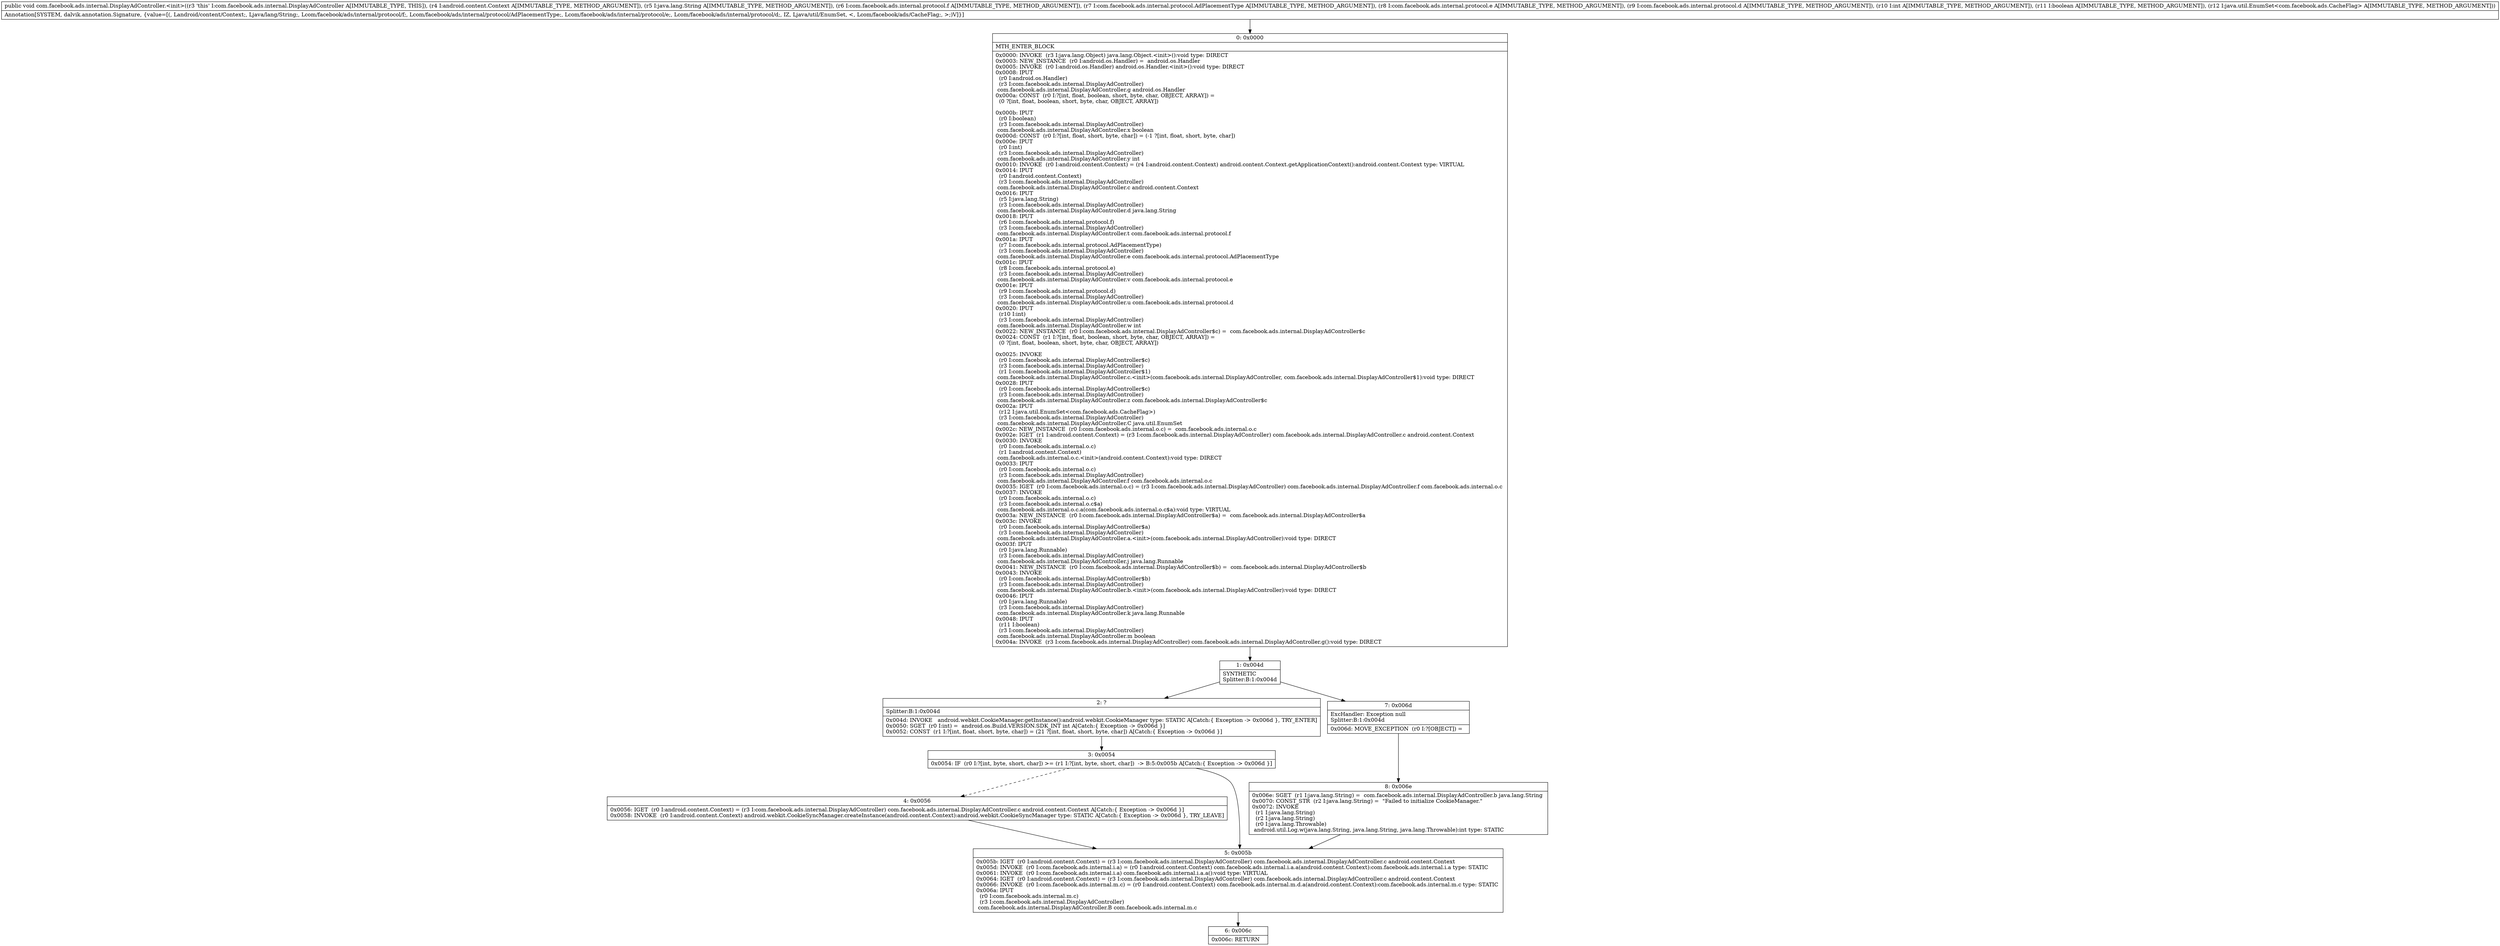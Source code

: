 digraph "CFG forcom.facebook.ads.internal.DisplayAdController.\<init\>(Landroid\/content\/Context;Ljava\/lang\/String;Lcom\/facebook\/ads\/internal\/protocol\/f;Lcom\/facebook\/ads\/internal\/protocol\/AdPlacementType;Lcom\/facebook\/ads\/internal\/protocol\/e;Lcom\/facebook\/ads\/internal\/protocol\/d;IZLjava\/util\/EnumSet;)V" {
Node_0 [shape=record,label="{0\:\ 0x0000|MTH_ENTER_BLOCK\l|0x0000: INVOKE  (r3 I:java.lang.Object) java.lang.Object.\<init\>():void type: DIRECT \l0x0003: NEW_INSTANCE  (r0 I:android.os.Handler) =  android.os.Handler \l0x0005: INVOKE  (r0 I:android.os.Handler) android.os.Handler.\<init\>():void type: DIRECT \l0x0008: IPUT  \l  (r0 I:android.os.Handler)\l  (r3 I:com.facebook.ads.internal.DisplayAdController)\l com.facebook.ads.internal.DisplayAdController.g android.os.Handler \l0x000a: CONST  (r0 I:?[int, float, boolean, short, byte, char, OBJECT, ARRAY]) = \l  (0 ?[int, float, boolean, short, byte, char, OBJECT, ARRAY])\l \l0x000b: IPUT  \l  (r0 I:boolean)\l  (r3 I:com.facebook.ads.internal.DisplayAdController)\l com.facebook.ads.internal.DisplayAdController.x boolean \l0x000d: CONST  (r0 I:?[int, float, short, byte, char]) = (\-1 ?[int, float, short, byte, char]) \l0x000e: IPUT  \l  (r0 I:int)\l  (r3 I:com.facebook.ads.internal.DisplayAdController)\l com.facebook.ads.internal.DisplayAdController.y int \l0x0010: INVOKE  (r0 I:android.content.Context) = (r4 I:android.content.Context) android.content.Context.getApplicationContext():android.content.Context type: VIRTUAL \l0x0014: IPUT  \l  (r0 I:android.content.Context)\l  (r3 I:com.facebook.ads.internal.DisplayAdController)\l com.facebook.ads.internal.DisplayAdController.c android.content.Context \l0x0016: IPUT  \l  (r5 I:java.lang.String)\l  (r3 I:com.facebook.ads.internal.DisplayAdController)\l com.facebook.ads.internal.DisplayAdController.d java.lang.String \l0x0018: IPUT  \l  (r6 I:com.facebook.ads.internal.protocol.f)\l  (r3 I:com.facebook.ads.internal.DisplayAdController)\l com.facebook.ads.internal.DisplayAdController.t com.facebook.ads.internal.protocol.f \l0x001a: IPUT  \l  (r7 I:com.facebook.ads.internal.protocol.AdPlacementType)\l  (r3 I:com.facebook.ads.internal.DisplayAdController)\l com.facebook.ads.internal.DisplayAdController.e com.facebook.ads.internal.protocol.AdPlacementType \l0x001c: IPUT  \l  (r8 I:com.facebook.ads.internal.protocol.e)\l  (r3 I:com.facebook.ads.internal.DisplayAdController)\l com.facebook.ads.internal.DisplayAdController.v com.facebook.ads.internal.protocol.e \l0x001e: IPUT  \l  (r9 I:com.facebook.ads.internal.protocol.d)\l  (r3 I:com.facebook.ads.internal.DisplayAdController)\l com.facebook.ads.internal.DisplayAdController.u com.facebook.ads.internal.protocol.d \l0x0020: IPUT  \l  (r10 I:int)\l  (r3 I:com.facebook.ads.internal.DisplayAdController)\l com.facebook.ads.internal.DisplayAdController.w int \l0x0022: NEW_INSTANCE  (r0 I:com.facebook.ads.internal.DisplayAdController$c) =  com.facebook.ads.internal.DisplayAdController$c \l0x0024: CONST  (r1 I:?[int, float, boolean, short, byte, char, OBJECT, ARRAY]) = \l  (0 ?[int, float, boolean, short, byte, char, OBJECT, ARRAY])\l \l0x0025: INVOKE  \l  (r0 I:com.facebook.ads.internal.DisplayAdController$c)\l  (r3 I:com.facebook.ads.internal.DisplayAdController)\l  (r1 I:com.facebook.ads.internal.DisplayAdController$1)\l com.facebook.ads.internal.DisplayAdController.c.\<init\>(com.facebook.ads.internal.DisplayAdController, com.facebook.ads.internal.DisplayAdController$1):void type: DIRECT \l0x0028: IPUT  \l  (r0 I:com.facebook.ads.internal.DisplayAdController$c)\l  (r3 I:com.facebook.ads.internal.DisplayAdController)\l com.facebook.ads.internal.DisplayAdController.z com.facebook.ads.internal.DisplayAdController$c \l0x002a: IPUT  \l  (r12 I:java.util.EnumSet\<com.facebook.ads.CacheFlag\>)\l  (r3 I:com.facebook.ads.internal.DisplayAdController)\l com.facebook.ads.internal.DisplayAdController.C java.util.EnumSet \l0x002c: NEW_INSTANCE  (r0 I:com.facebook.ads.internal.o.c) =  com.facebook.ads.internal.o.c \l0x002e: IGET  (r1 I:android.content.Context) = (r3 I:com.facebook.ads.internal.DisplayAdController) com.facebook.ads.internal.DisplayAdController.c android.content.Context \l0x0030: INVOKE  \l  (r0 I:com.facebook.ads.internal.o.c)\l  (r1 I:android.content.Context)\l com.facebook.ads.internal.o.c.\<init\>(android.content.Context):void type: DIRECT \l0x0033: IPUT  \l  (r0 I:com.facebook.ads.internal.o.c)\l  (r3 I:com.facebook.ads.internal.DisplayAdController)\l com.facebook.ads.internal.DisplayAdController.f com.facebook.ads.internal.o.c \l0x0035: IGET  (r0 I:com.facebook.ads.internal.o.c) = (r3 I:com.facebook.ads.internal.DisplayAdController) com.facebook.ads.internal.DisplayAdController.f com.facebook.ads.internal.o.c \l0x0037: INVOKE  \l  (r0 I:com.facebook.ads.internal.o.c)\l  (r3 I:com.facebook.ads.internal.o.c$a)\l com.facebook.ads.internal.o.c.a(com.facebook.ads.internal.o.c$a):void type: VIRTUAL \l0x003a: NEW_INSTANCE  (r0 I:com.facebook.ads.internal.DisplayAdController$a) =  com.facebook.ads.internal.DisplayAdController$a \l0x003c: INVOKE  \l  (r0 I:com.facebook.ads.internal.DisplayAdController$a)\l  (r3 I:com.facebook.ads.internal.DisplayAdController)\l com.facebook.ads.internal.DisplayAdController.a.\<init\>(com.facebook.ads.internal.DisplayAdController):void type: DIRECT \l0x003f: IPUT  \l  (r0 I:java.lang.Runnable)\l  (r3 I:com.facebook.ads.internal.DisplayAdController)\l com.facebook.ads.internal.DisplayAdController.j java.lang.Runnable \l0x0041: NEW_INSTANCE  (r0 I:com.facebook.ads.internal.DisplayAdController$b) =  com.facebook.ads.internal.DisplayAdController$b \l0x0043: INVOKE  \l  (r0 I:com.facebook.ads.internal.DisplayAdController$b)\l  (r3 I:com.facebook.ads.internal.DisplayAdController)\l com.facebook.ads.internal.DisplayAdController.b.\<init\>(com.facebook.ads.internal.DisplayAdController):void type: DIRECT \l0x0046: IPUT  \l  (r0 I:java.lang.Runnable)\l  (r3 I:com.facebook.ads.internal.DisplayAdController)\l com.facebook.ads.internal.DisplayAdController.k java.lang.Runnable \l0x0048: IPUT  \l  (r11 I:boolean)\l  (r3 I:com.facebook.ads.internal.DisplayAdController)\l com.facebook.ads.internal.DisplayAdController.m boolean \l0x004a: INVOKE  (r3 I:com.facebook.ads.internal.DisplayAdController) com.facebook.ads.internal.DisplayAdController.g():void type: DIRECT \l}"];
Node_1 [shape=record,label="{1\:\ 0x004d|SYNTHETIC\lSplitter:B:1:0x004d\l}"];
Node_2 [shape=record,label="{2\:\ ?|Splitter:B:1:0x004d\l|0x004d: INVOKE   android.webkit.CookieManager.getInstance():android.webkit.CookieManager type: STATIC A[Catch:\{ Exception \-\> 0x006d \}, TRY_ENTER]\l0x0050: SGET  (r0 I:int) =  android.os.Build.VERSION.SDK_INT int A[Catch:\{ Exception \-\> 0x006d \}]\l0x0052: CONST  (r1 I:?[int, float, short, byte, char]) = (21 ?[int, float, short, byte, char]) A[Catch:\{ Exception \-\> 0x006d \}]\l}"];
Node_3 [shape=record,label="{3\:\ 0x0054|0x0054: IF  (r0 I:?[int, byte, short, char]) \>= (r1 I:?[int, byte, short, char])  \-\> B:5:0x005b A[Catch:\{ Exception \-\> 0x006d \}]\l}"];
Node_4 [shape=record,label="{4\:\ 0x0056|0x0056: IGET  (r0 I:android.content.Context) = (r3 I:com.facebook.ads.internal.DisplayAdController) com.facebook.ads.internal.DisplayAdController.c android.content.Context A[Catch:\{ Exception \-\> 0x006d \}]\l0x0058: INVOKE  (r0 I:android.content.Context) android.webkit.CookieSyncManager.createInstance(android.content.Context):android.webkit.CookieSyncManager type: STATIC A[Catch:\{ Exception \-\> 0x006d \}, TRY_LEAVE]\l}"];
Node_5 [shape=record,label="{5\:\ 0x005b|0x005b: IGET  (r0 I:android.content.Context) = (r3 I:com.facebook.ads.internal.DisplayAdController) com.facebook.ads.internal.DisplayAdController.c android.content.Context \l0x005d: INVOKE  (r0 I:com.facebook.ads.internal.i.a) = (r0 I:android.content.Context) com.facebook.ads.internal.i.a.a(android.content.Context):com.facebook.ads.internal.i.a type: STATIC \l0x0061: INVOKE  (r0 I:com.facebook.ads.internal.i.a) com.facebook.ads.internal.i.a.a():void type: VIRTUAL \l0x0064: IGET  (r0 I:android.content.Context) = (r3 I:com.facebook.ads.internal.DisplayAdController) com.facebook.ads.internal.DisplayAdController.c android.content.Context \l0x0066: INVOKE  (r0 I:com.facebook.ads.internal.m.c) = (r0 I:android.content.Context) com.facebook.ads.internal.m.d.a(android.content.Context):com.facebook.ads.internal.m.c type: STATIC \l0x006a: IPUT  \l  (r0 I:com.facebook.ads.internal.m.c)\l  (r3 I:com.facebook.ads.internal.DisplayAdController)\l com.facebook.ads.internal.DisplayAdController.B com.facebook.ads.internal.m.c \l}"];
Node_6 [shape=record,label="{6\:\ 0x006c|0x006c: RETURN   \l}"];
Node_7 [shape=record,label="{7\:\ 0x006d|ExcHandler: Exception null\lSplitter:B:1:0x004d\l|0x006d: MOVE_EXCEPTION  (r0 I:?[OBJECT]) =  \l}"];
Node_8 [shape=record,label="{8\:\ 0x006e|0x006e: SGET  (r1 I:java.lang.String) =  com.facebook.ads.internal.DisplayAdController.b java.lang.String \l0x0070: CONST_STR  (r2 I:java.lang.String) =  \"Failed to initialize CookieManager.\" \l0x0072: INVOKE  \l  (r1 I:java.lang.String)\l  (r2 I:java.lang.String)\l  (r0 I:java.lang.Throwable)\l android.util.Log.w(java.lang.String, java.lang.String, java.lang.Throwable):int type: STATIC \l}"];
MethodNode[shape=record,label="{public void com.facebook.ads.internal.DisplayAdController.\<init\>((r3 'this' I:com.facebook.ads.internal.DisplayAdController A[IMMUTABLE_TYPE, THIS]), (r4 I:android.content.Context A[IMMUTABLE_TYPE, METHOD_ARGUMENT]), (r5 I:java.lang.String A[IMMUTABLE_TYPE, METHOD_ARGUMENT]), (r6 I:com.facebook.ads.internal.protocol.f A[IMMUTABLE_TYPE, METHOD_ARGUMENT]), (r7 I:com.facebook.ads.internal.protocol.AdPlacementType A[IMMUTABLE_TYPE, METHOD_ARGUMENT]), (r8 I:com.facebook.ads.internal.protocol.e A[IMMUTABLE_TYPE, METHOD_ARGUMENT]), (r9 I:com.facebook.ads.internal.protocol.d A[IMMUTABLE_TYPE, METHOD_ARGUMENT]), (r10 I:int A[IMMUTABLE_TYPE, METHOD_ARGUMENT]), (r11 I:boolean A[IMMUTABLE_TYPE, METHOD_ARGUMENT]), (r12 I:java.util.EnumSet\<com.facebook.ads.CacheFlag\> A[IMMUTABLE_TYPE, METHOD_ARGUMENT]))  | Annotation[SYSTEM, dalvik.annotation.Signature, \{value=[(, Landroid\/content\/Context;, Ljava\/lang\/String;, Lcom\/facebook\/ads\/internal\/protocol\/f;, Lcom\/facebook\/ads\/internal\/protocol\/AdPlacementType;, Lcom\/facebook\/ads\/internal\/protocol\/e;, Lcom\/facebook\/ads\/internal\/protocol\/d;, IZ, Ljava\/util\/EnumSet, \<, Lcom\/facebook\/ads\/CacheFlag;, \>;)V]\}]\l}"];
MethodNode -> Node_0;
Node_0 -> Node_1;
Node_1 -> Node_2;
Node_1 -> Node_7;
Node_2 -> Node_3;
Node_3 -> Node_4[style=dashed];
Node_3 -> Node_5;
Node_4 -> Node_5;
Node_5 -> Node_6;
Node_7 -> Node_8;
Node_8 -> Node_5;
}

